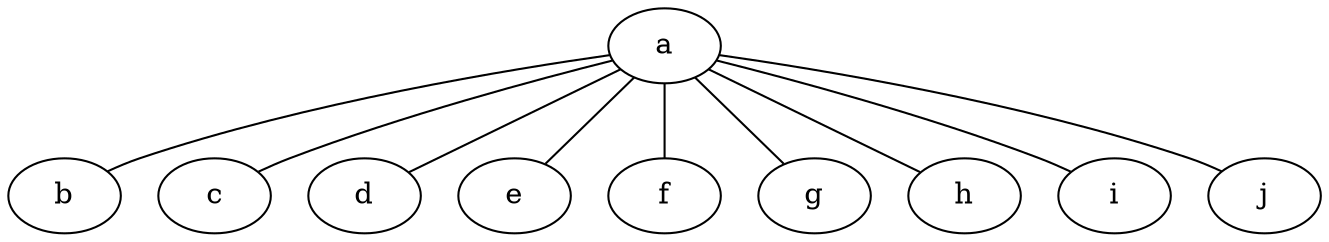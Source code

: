 graph {
  a [pos="68,-21!"]
  b [pos="57,60!"]
  c [pos="82,-60!"]
  d [pos="-33,54!"]
  e [pos="-44,11!"]
  f [pos="-5,26!"]
  g [pos="-27,3!"]
  h [pos="90,83!"]
  i [pos="27,43!"]
  j [pos="-72,21!"]
  a -- b
  a -- c
  a -- d
  a -- e
  a -- f
  a -- g
  a -- h
  a -- i
  a -- j
}
